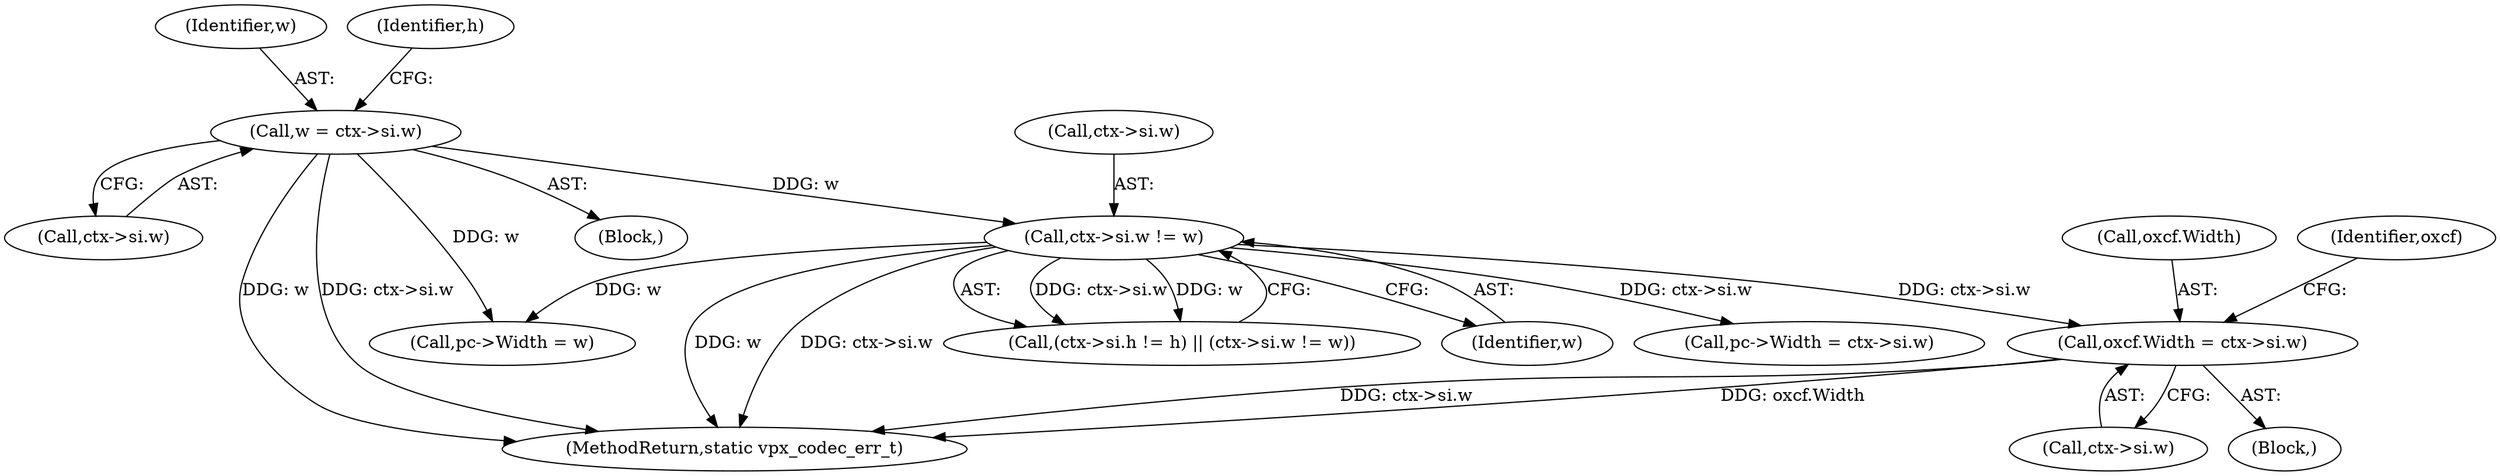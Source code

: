 digraph "0_Android_063be1485e0099bc81ace3a08b0ec9186dcad693@pointer" {
"1000259" [label="(Call,oxcf.Width = ctx->si.w)"];
"1000239" [label="(Call,ctx->si.w != w)"];
"1000159" [label="(Call,w = ctx->si.w)"];
"1000161" [label="(Call,ctx->si.w)"];
"1000259" [label="(Call,oxcf.Width = ctx->si.w)"];
"1000245" [label="(Identifier,w)"];
"1000260" [label="(Call,oxcf.Width)"];
"1000421" [label="(Call,pc->Width = ctx->si.w)"];
"1000240" [label="(Call,ctx->si.w)"];
"1000499" [label="(Call,pc->Width = w)"];
"1000738" [label="(MethodReturn,static vpx_codec_err_t)"];
"1000231" [label="(Call,(ctx->si.h != h) || (ctx->si.w != w))"];
"1000119" [label="(Block,)"];
"1000160" [label="(Identifier,w)"];
"1000263" [label="(Call,ctx->si.w)"];
"1000167" [label="(Identifier,h)"];
"1000239" [label="(Call,ctx->si.w != w)"];
"1000270" [label="(Identifier,oxcf)"];
"1000159" [label="(Call,w = ctx->si.w)"];
"1000257" [label="(Block,)"];
"1000259" -> "1000257"  [label="AST: "];
"1000259" -> "1000263"  [label="CFG: "];
"1000260" -> "1000259"  [label="AST: "];
"1000263" -> "1000259"  [label="AST: "];
"1000270" -> "1000259"  [label="CFG: "];
"1000259" -> "1000738"  [label="DDG: oxcf.Width"];
"1000259" -> "1000738"  [label="DDG: ctx->si.w"];
"1000239" -> "1000259"  [label="DDG: ctx->si.w"];
"1000239" -> "1000231"  [label="AST: "];
"1000239" -> "1000245"  [label="CFG: "];
"1000240" -> "1000239"  [label="AST: "];
"1000245" -> "1000239"  [label="AST: "];
"1000231" -> "1000239"  [label="CFG: "];
"1000239" -> "1000738"  [label="DDG: ctx->si.w"];
"1000239" -> "1000738"  [label="DDG: w"];
"1000239" -> "1000231"  [label="DDG: ctx->si.w"];
"1000239" -> "1000231"  [label="DDG: w"];
"1000159" -> "1000239"  [label="DDG: w"];
"1000239" -> "1000421"  [label="DDG: ctx->si.w"];
"1000239" -> "1000499"  [label="DDG: w"];
"1000159" -> "1000119"  [label="AST: "];
"1000159" -> "1000161"  [label="CFG: "];
"1000160" -> "1000159"  [label="AST: "];
"1000161" -> "1000159"  [label="AST: "];
"1000167" -> "1000159"  [label="CFG: "];
"1000159" -> "1000738"  [label="DDG: w"];
"1000159" -> "1000738"  [label="DDG: ctx->si.w"];
"1000159" -> "1000499"  [label="DDG: w"];
}
